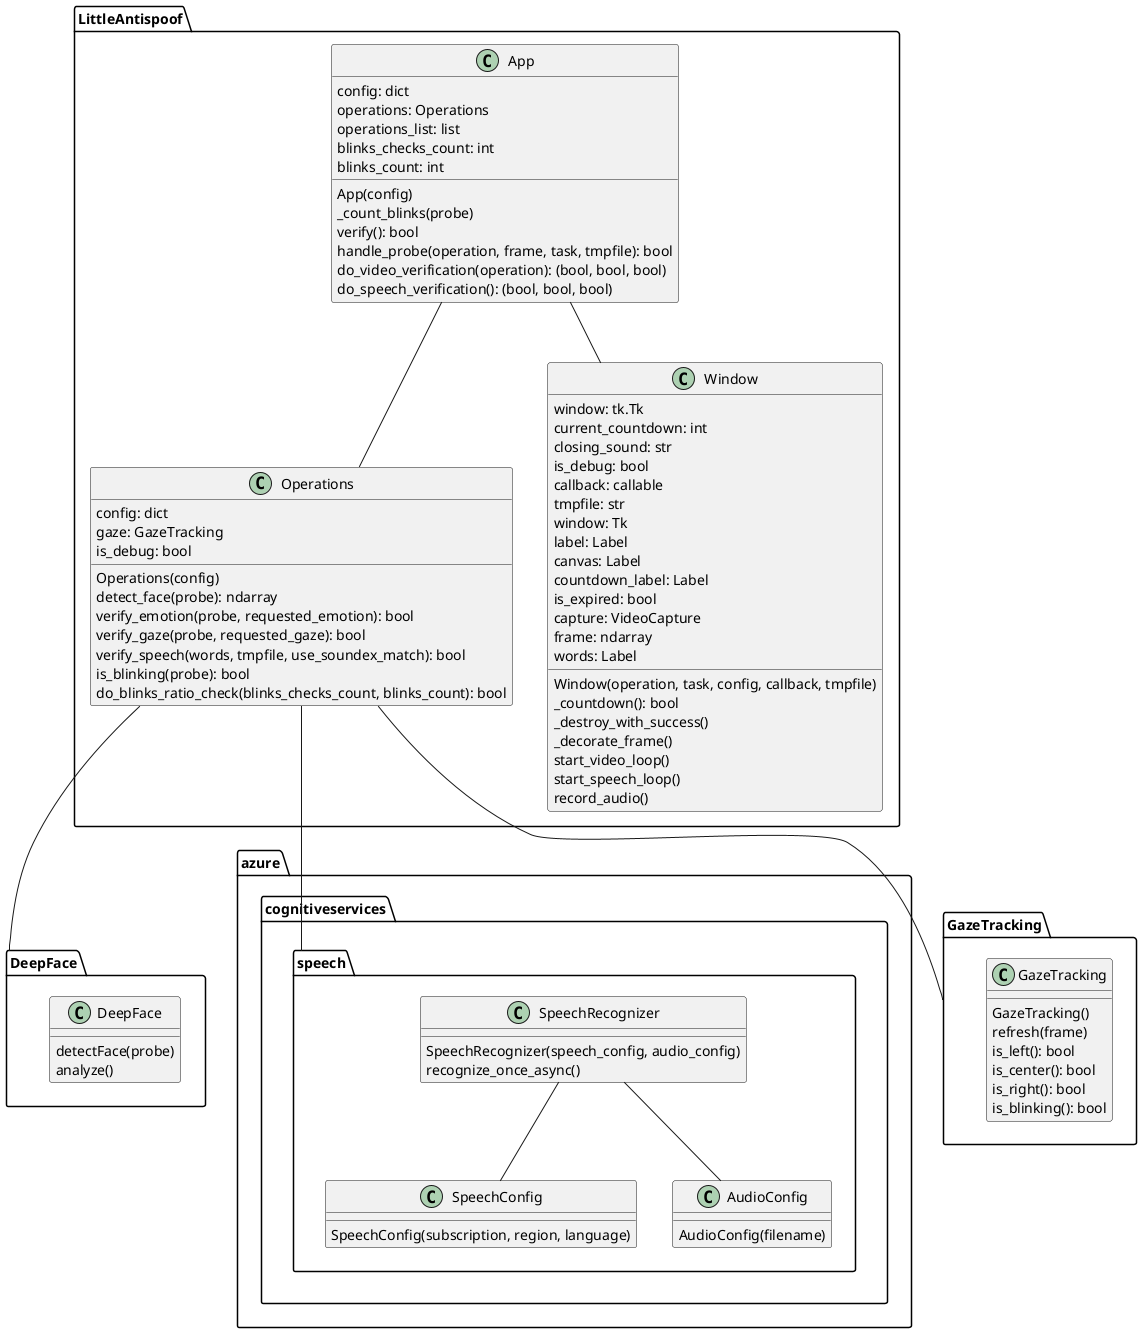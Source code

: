 @startuml LittleAntispoof

package "LittleAntispoof" {
    App -- Operations
    App -- Window
    
    class App {
        config: dict
        operations: Operations
        operations_list: list
        blinks_checks_count: int
        blinks_count: int
        App(config)
        _count_blinks(probe)
        verify(): bool
        handle_probe(operation, frame, task, tmpfile): bool
        do_video_verification(operation): (bool, bool, bool)
        do_speech_verification(): (bool, bool, bool)
    }

    class Operations {
        config: dict
        gaze: GazeTracking
        is_debug: bool
        Operations(config)
        detect_face(probe): ndarray
        verify_emotion(probe, requested_emotion): bool
        verify_gaze(probe, requested_gaze): bool
        verify_speech(words, tmpfile, use_soundex_match): bool
        is_blinking(probe): bool
        do_blinks_ratio_check(blinks_checks_count, blinks_count): bool
    }

    class Window {
        window: tk.Tk
        current_countdown: int
        closing_sound: str
        is_debug: bool
        callback: callable
        tmpfile: str
        window: Tk
        label: Label
        canvas: Label
        countdown_label: Label
        is_expired: bool
        capture: VideoCapture
        frame: ndarray
        words: Label

        Window(operation, task, config, callback, tmpfile)
        _countdown(): bool
        _destroy_with_success()
        _decorate_frame()
        start_video_loop()
        start_speech_loop()
        record_audio()
    }
}

package "DeepFace" {
    class DeepFace {
        detectFace(probe)
        analyze()  
    }
}

package "azure.cognitiveservices.speech" {
    class SpeechConfig {
        SpeechConfig(subscription, region, language)
    }
    class AudioConfig {
        AudioConfig(filename)
    }
    class SpeechRecognizer {
        SpeechRecognizer(speech_config, audio_config)
        recognize_once_async()
    }

    SpeechRecognizer -- SpeechConfig
    SpeechRecognizer -- AudioConfig
}

package "GazeTracking" {
    class GazeTracking {
        GazeTracking()
        refresh(frame)
        is_left(): bool
        is_center(): bool
        is_right(): bool
        is_blinking(): bool
    }
}

Operations -- DeepFace
Operations -- azure.cognitiveservices.speech
Operations -- GazeTracking

@enduml
